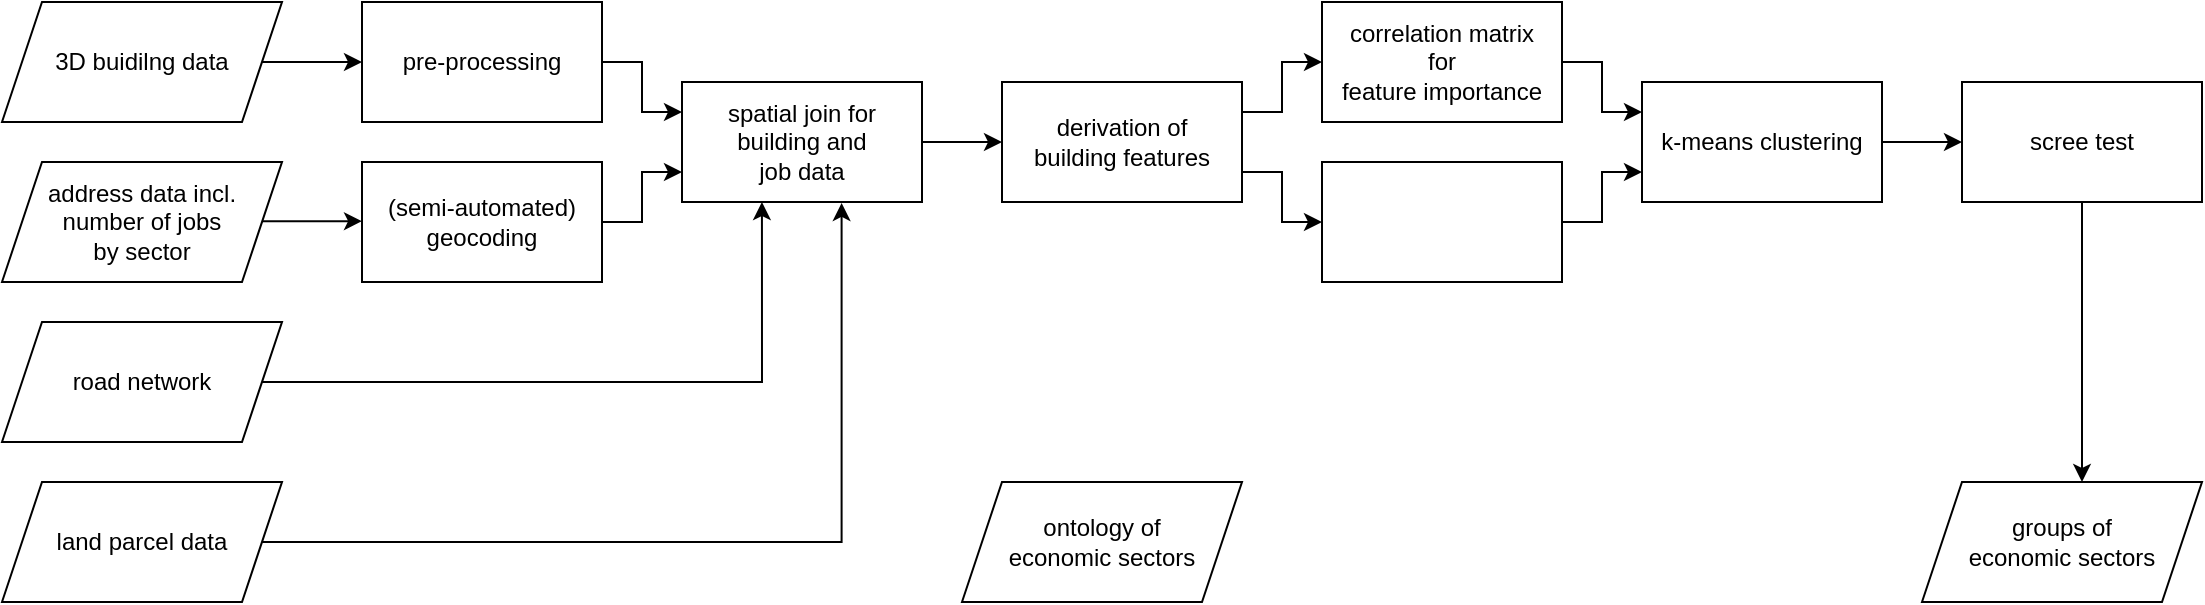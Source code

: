 <mxfile version="20.8.16" type="github">
  <diagram id="6a731a19-8d31-9384-78a2-239565b7b9f0" name="Page-1">
    <mxGraphModel dx="1434" dy="726" grid="1" gridSize="10" guides="1" tooltips="1" connect="1" arrows="1" fold="1" page="1" pageScale="1" pageWidth="1169" pageHeight="827" background="none" math="0" shadow="0">
      <root>
        <mxCell id="0" />
        <mxCell id="1" parent="0" />
        <mxCell id="2-7jsOi7BqS28HNkt4eJ-55" value="3D buidilng data" style="shape=parallelogram;perimeter=parallelogramPerimeter;whiteSpace=wrap;html=1;fixedSize=1;" vertex="1" parent="1">
          <mxGeometry x="20" y="80" width="140" height="60" as="geometry" />
        </mxCell>
        <mxCell id="2-7jsOi7BqS28HNkt4eJ-85" style="edgeStyle=orthogonalEdgeStyle;rounded=0;orthogonalLoop=1;jettySize=auto;html=1;exitX=1;exitY=0.75;exitDx=0;exitDy=0;entryX=0;entryY=0.25;entryDx=0;entryDy=0;" edge="1" parent="1" source="2-7jsOi7BqS28HNkt4eJ-57" target="2-7jsOi7BqS28HNkt4eJ-62">
          <mxGeometry relative="1" as="geometry">
            <Array as="points">
              <mxPoint x="320" y="110" />
              <mxPoint x="340" y="110" />
              <mxPoint x="340" y="135" />
            </Array>
          </mxGeometry>
        </mxCell>
        <mxCell id="2-7jsOi7BqS28HNkt4eJ-57" value="pre-processing" style="rounded=0;whiteSpace=wrap;html=1;" vertex="1" parent="1">
          <mxGeometry x="200" y="80" width="120" height="60" as="geometry" />
        </mxCell>
        <mxCell id="2-7jsOi7BqS28HNkt4eJ-58" value="&lt;div&gt;address data incl.&lt;br&gt;&lt;/div&gt;&lt;div&gt;number of jobs &lt;br&gt;&lt;/div&gt;&lt;div&gt;by sector&lt;br&gt;&lt;/div&gt;" style="shape=parallelogram;perimeter=parallelogramPerimeter;whiteSpace=wrap;html=1;fixedSize=1;" vertex="1" parent="1">
          <mxGeometry x="20" y="160" width="140" height="60" as="geometry" />
        </mxCell>
        <mxCell id="2-7jsOi7BqS28HNkt4eJ-79" style="edgeStyle=orthogonalEdgeStyle;rounded=0;orthogonalLoop=1;jettySize=auto;html=1;exitX=1;exitY=0.5;exitDx=0;exitDy=0;entryX=0.333;entryY=1;entryDx=0;entryDy=0;entryPerimeter=0;" edge="1" parent="1" source="2-7jsOi7BqS28HNkt4eJ-60" target="2-7jsOi7BqS28HNkt4eJ-62">
          <mxGeometry relative="1" as="geometry">
            <mxPoint x="400" y="269.667" as="targetPoint" />
          </mxGeometry>
        </mxCell>
        <mxCell id="2-7jsOi7BqS28HNkt4eJ-60" value="road network" style="shape=parallelogram;perimeter=parallelogramPerimeter;whiteSpace=wrap;html=1;fixedSize=1;" vertex="1" parent="1">
          <mxGeometry x="20" y="240" width="140" height="60" as="geometry" />
        </mxCell>
        <mxCell id="2-7jsOi7BqS28HNkt4eJ-86" style="edgeStyle=orthogonalEdgeStyle;rounded=0;orthogonalLoop=1;jettySize=auto;html=1;exitX=1;exitY=0.25;exitDx=0;exitDy=0;entryX=0;entryY=0.75;entryDx=0;entryDy=0;" edge="1" parent="1" source="2-7jsOi7BqS28HNkt4eJ-61" target="2-7jsOi7BqS28HNkt4eJ-62">
          <mxGeometry relative="1" as="geometry">
            <Array as="points">
              <mxPoint x="320" y="190" />
              <mxPoint x="340" y="190" />
              <mxPoint x="340" y="165" />
            </Array>
          </mxGeometry>
        </mxCell>
        <mxCell id="2-7jsOi7BqS28HNkt4eJ-61" value="&lt;div&gt;(semi-automated)&lt;/div&gt;&lt;div&gt;geocoding&lt;/div&gt;" style="rounded=0;whiteSpace=wrap;html=1;" vertex="1" parent="1">
          <mxGeometry x="200" y="160" width="120" height="60" as="geometry" />
        </mxCell>
        <mxCell id="2-7jsOi7BqS28HNkt4eJ-97" style="edgeStyle=orthogonalEdgeStyle;rounded=0;orthogonalLoop=1;jettySize=auto;html=1;exitX=1;exitY=0.5;exitDx=0;exitDy=0;entryX=0;entryY=0.5;entryDx=0;entryDy=0;" edge="1" parent="1" source="2-7jsOi7BqS28HNkt4eJ-62" target="2-7jsOi7BqS28HNkt4eJ-96">
          <mxGeometry relative="1" as="geometry" />
        </mxCell>
        <mxCell id="2-7jsOi7BqS28HNkt4eJ-62" value="&lt;div&gt;spatial join for&lt;/div&gt;&lt;div&gt;building and &lt;br&gt;&lt;/div&gt;&lt;div&gt;job data&lt;br&gt;&lt;/div&gt;" style="rounded=0;whiteSpace=wrap;html=1;" vertex="1" parent="1">
          <mxGeometry x="360" y="120" width="120" height="60" as="geometry" />
        </mxCell>
        <mxCell id="2-7jsOi7BqS28HNkt4eJ-101" style="edgeStyle=orthogonalEdgeStyle;rounded=0;orthogonalLoop=1;jettySize=auto;html=1;exitX=1;exitY=0.5;exitDx=0;exitDy=0;entryX=0;entryY=0.5;entryDx=0;entryDy=0;" edge="1" parent="1" source="2-7jsOi7BqS28HNkt4eJ-63" target="2-7jsOi7BqS28HNkt4eJ-99">
          <mxGeometry relative="1" as="geometry" />
        </mxCell>
        <mxCell id="2-7jsOi7BqS28HNkt4eJ-63" value="k-means clustering" style="rounded=0;whiteSpace=wrap;html=1;" vertex="1" parent="1">
          <mxGeometry x="840" y="120" width="120" height="60" as="geometry" />
        </mxCell>
        <mxCell id="2-7jsOi7BqS28HNkt4eJ-64" value="&lt;div&gt;groups of&lt;/div&gt;&lt;div&gt;economic sectors&lt;br&gt;&lt;/div&gt;" style="shape=parallelogram;perimeter=parallelogramPerimeter;whiteSpace=wrap;html=1;fixedSize=1;" vertex="1" parent="1">
          <mxGeometry x="980" y="320" width="140" height="60" as="geometry" />
        </mxCell>
        <mxCell id="2-7jsOi7BqS28HNkt4eJ-66" value="" style="endArrow=classic;html=1;rounded=0;exitX=1;exitY=0.5;exitDx=0;exitDy=0;entryX=0;entryY=0.5;entryDx=0;entryDy=0;" edge="1" parent="1" source="2-7jsOi7BqS28HNkt4eJ-55" target="2-7jsOi7BqS28HNkt4eJ-57">
          <mxGeometry width="50" height="50" relative="1" as="geometry">
            <mxPoint x="190" y="30" as="sourcePoint" />
            <mxPoint x="240" y="-20" as="targetPoint" />
          </mxGeometry>
        </mxCell>
        <mxCell id="2-7jsOi7BqS28HNkt4eJ-67" value="" style="endArrow=classic;html=1;rounded=0;exitX=1;exitY=0.5;exitDx=0;exitDy=0;entryX=0;entryY=0.5;entryDx=0;entryDy=0;" edge="1" parent="1">
          <mxGeometry width="50" height="50" relative="1" as="geometry">
            <mxPoint x="150" y="189.58" as="sourcePoint" />
            <mxPoint x="200" y="189.58" as="targetPoint" />
          </mxGeometry>
        </mxCell>
        <mxCell id="2-7jsOi7BqS28HNkt4eJ-90" style="edgeStyle=orthogonalEdgeStyle;rounded=0;orthogonalLoop=1;jettySize=auto;html=1;exitX=1;exitY=0.5;exitDx=0;exitDy=0;entryX=0.665;entryY=1.008;entryDx=0;entryDy=0;entryPerimeter=0;" edge="1" parent="1" source="2-7jsOi7BqS28HNkt4eJ-77" target="2-7jsOi7BqS28HNkt4eJ-62">
          <mxGeometry relative="1" as="geometry">
            <mxPoint x="441" y="220" as="targetPoint" />
            <Array as="points">
              <mxPoint x="440" y="350" />
            </Array>
          </mxGeometry>
        </mxCell>
        <mxCell id="2-7jsOi7BqS28HNkt4eJ-77" value="land parcel data" style="shape=parallelogram;perimeter=parallelogramPerimeter;whiteSpace=wrap;html=1;fixedSize=1;" vertex="1" parent="1">
          <mxGeometry x="20" y="320" width="140" height="60" as="geometry" />
        </mxCell>
        <mxCell id="2-7jsOi7BqS28HNkt4eJ-102" style="edgeStyle=orthogonalEdgeStyle;rounded=0;orthogonalLoop=1;jettySize=auto;html=1;exitX=1;exitY=0.5;exitDx=0;exitDy=0;entryX=0;entryY=0.25;entryDx=0;entryDy=0;" edge="1" parent="1" source="2-7jsOi7BqS28HNkt4eJ-93" target="2-7jsOi7BqS28HNkt4eJ-63">
          <mxGeometry relative="1" as="geometry" />
        </mxCell>
        <mxCell id="2-7jsOi7BqS28HNkt4eJ-93" value="&lt;div&gt;correlation matrix&lt;/div&gt;&lt;div&gt;for &lt;br&gt;&lt;/div&gt;&lt;div&gt;feature importance&lt;br&gt;&lt;/div&gt;" style="rounded=0;whiteSpace=wrap;html=1;" vertex="1" parent="1">
          <mxGeometry x="680" y="80" width="120" height="60" as="geometry" />
        </mxCell>
        <mxCell id="2-7jsOi7BqS28HNkt4eJ-95" value="&lt;div&gt;ontology of &lt;br&gt;&lt;/div&gt;&lt;div&gt;economic sectors&lt;br&gt;&lt;/div&gt;" style="shape=parallelogram;perimeter=parallelogramPerimeter;whiteSpace=wrap;html=1;fixedSize=1;" vertex="1" parent="1">
          <mxGeometry x="500" y="320" width="140" height="60" as="geometry" />
        </mxCell>
        <mxCell id="2-7jsOi7BqS28HNkt4eJ-104" style="edgeStyle=orthogonalEdgeStyle;rounded=0;orthogonalLoop=1;jettySize=auto;html=1;exitX=1;exitY=0.25;exitDx=0;exitDy=0;entryX=0;entryY=0.5;entryDx=0;entryDy=0;" edge="1" parent="1" source="2-7jsOi7BqS28HNkt4eJ-96" target="2-7jsOi7BqS28HNkt4eJ-93">
          <mxGeometry relative="1" as="geometry" />
        </mxCell>
        <mxCell id="2-7jsOi7BqS28HNkt4eJ-105" style="edgeStyle=orthogonalEdgeStyle;rounded=0;orthogonalLoop=1;jettySize=auto;html=1;exitX=1;exitY=0.75;exitDx=0;exitDy=0;entryX=0;entryY=0.5;entryDx=0;entryDy=0;" edge="1" parent="1" source="2-7jsOi7BqS28HNkt4eJ-96" target="2-7jsOi7BqS28HNkt4eJ-98">
          <mxGeometry relative="1" as="geometry" />
        </mxCell>
        <mxCell id="2-7jsOi7BqS28HNkt4eJ-96" value="derivation of&lt;div&gt;building features&lt;br&gt;&lt;/div&gt;" style="rounded=0;whiteSpace=wrap;html=1;" vertex="1" parent="1">
          <mxGeometry x="520" y="120" width="120" height="60" as="geometry" />
        </mxCell>
        <mxCell id="2-7jsOi7BqS28HNkt4eJ-103" style="edgeStyle=orthogonalEdgeStyle;rounded=0;orthogonalLoop=1;jettySize=auto;html=1;exitX=1;exitY=0.5;exitDx=0;exitDy=0;entryX=0;entryY=0.75;entryDx=0;entryDy=0;" edge="1" parent="1" source="2-7jsOi7BqS28HNkt4eJ-98" target="2-7jsOi7BqS28HNkt4eJ-63">
          <mxGeometry relative="1" as="geometry" />
        </mxCell>
        <mxCell id="2-7jsOi7BqS28HNkt4eJ-98" value="" style="rounded=0;whiteSpace=wrap;html=1;" vertex="1" parent="1">
          <mxGeometry x="680" y="160" width="120" height="60" as="geometry" />
        </mxCell>
        <mxCell id="2-7jsOi7BqS28HNkt4eJ-100" style="edgeStyle=orthogonalEdgeStyle;rounded=0;orthogonalLoop=1;jettySize=auto;html=1;" edge="1" parent="1" source="2-7jsOi7BqS28HNkt4eJ-99">
          <mxGeometry relative="1" as="geometry">
            <mxPoint x="1060" y="320" as="targetPoint" />
          </mxGeometry>
        </mxCell>
        <mxCell id="2-7jsOi7BqS28HNkt4eJ-99" value="scree test" style="rounded=0;whiteSpace=wrap;html=1;" vertex="1" parent="1">
          <mxGeometry x="1000" y="120" width="120" height="60" as="geometry" />
        </mxCell>
      </root>
    </mxGraphModel>
  </diagram>
</mxfile>
